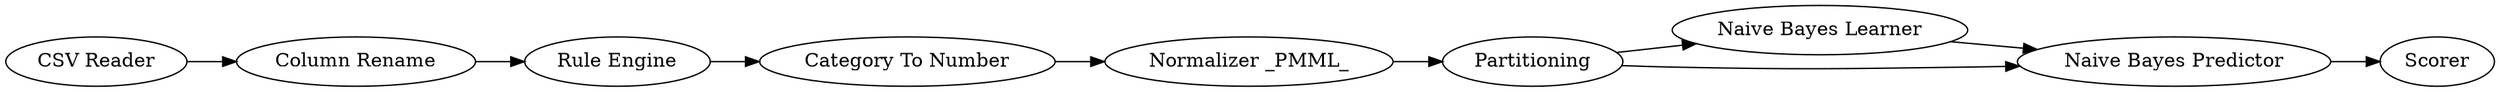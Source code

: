 digraph {
	7 -> 3
	6 -> 4
	1 -> 2
	8 -> 9
	4 -> 8
	2 -> 7
	4 -> 9
	9 -> 10
	3 -> 6
	1 [label="CSV Reader"]
	7 [label="Rule Engine"]
	9 [label="Naive Bayes Predictor"]
	4 [label=Partitioning]
	6 [label="Normalizer _PMML_"]
	8 [label="Naive Bayes Learner"]
	3 [label="Category To Number"]
	2 [label="Column Rename"]
	10 [label=Scorer]
	rankdir=LR
}
